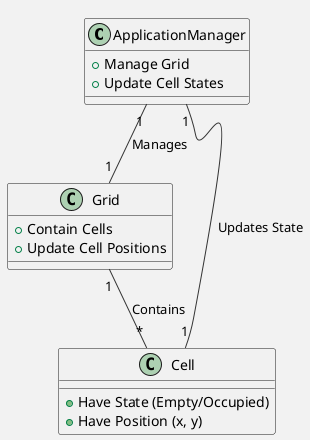 @startuml
skinparam backgroundColor #F2F2F2
skinparam sequence {
  ArrowColor #333333
  ActorBorderColor #333333
}

class ApplicationManager {
  + Manage Grid
  + Update Cell States
}

class Grid {
  + Contain Cells
  + Update Cell Positions
}

class Cell {
  + Have State (Empty/Occupied)
  + Have Position (x, y)
}

ApplicationManager "1" -- "1" Grid : Manages
Grid "1" -- "*" Cell : Contains
Cell "1" -- "1" ApplicationManager : Updates State

' note "ApplicationManager manages the Grid, which contains multiple Cells. Cells have a state (empty/occupied) and a position (x, y). ApplicationManager updates the state of Cells."

@enduml